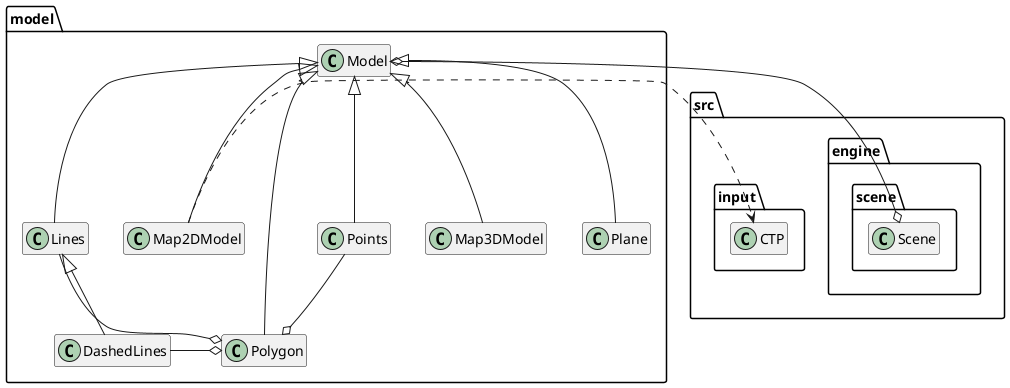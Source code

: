 @startuml

' Template file to use to create the diagrams od the packages.
' Every file must have a sub part called INTERNAL with the internal connections of the package and
' a sub part called EXTERNAL with the external parts.

!startsub INTERNAL

package model {
        class Model
        class Points
        class Map3DModel
        class Map2DModel
        class Lines
        class Polygon
        class DashedLines
        class Plane
    }

Map2DModel -u-|> Model
Map3DModel -u-|> Model
Polygon -u-|> Model
Points -u-|> Model
Lines -u-|> Model
Plane -u-|> Model
DashedLines -u-|> Lines
Points --o Polygon
Lines --o Polygon
DashedLines -r--o Polygon

!endsub

!if (%false())
    !startsub EXTERNAL
        Model o--o Scene
        Map2DModel .> CTP
        Map2DModel .> decimation
    !endsub
!endif

' Code that will affect only the current diagram
' can be messy since will not be imported
hide members
Model o--o src.engine.scene.Scene
Map2DModel .> src.input.CTP


@enduml